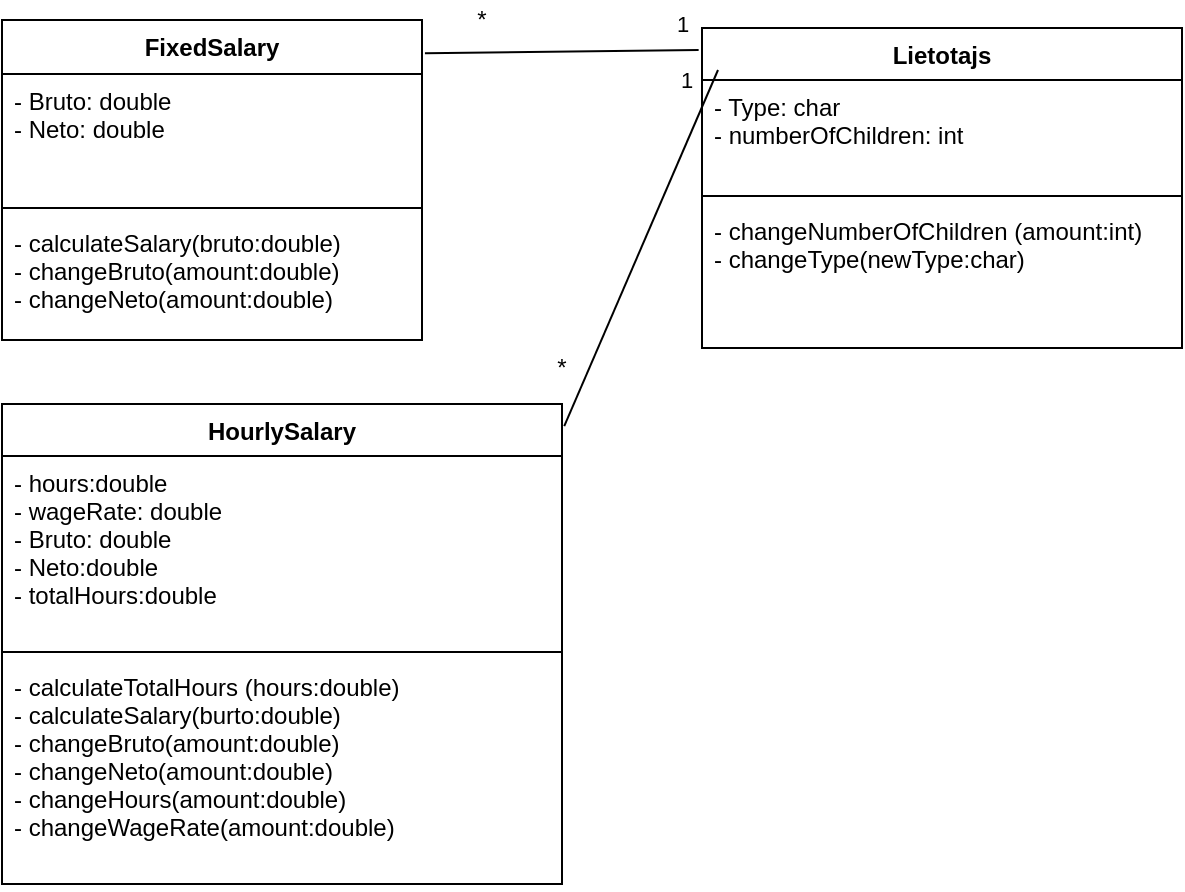<mxfile version="10.5.5" type="github"><diagram id="uEVUQhxYYaAsfeXQP3OB" name="Page-1"><mxGraphModel dx="621" dy="536" grid="1" gridSize="10" guides="1" tooltips="1" connect="1" arrows="1" fold="1" page="1" pageScale="1" pageWidth="827" pageHeight="1169" math="0" shadow="0"><root><mxCell id="0"/><mxCell id="1" parent="0"/><mxCell id="OuQEdhxySsI5sdxnEuAX-6" value="FixedSalary" style="swimlane;fontStyle=1;align=center;verticalAlign=top;childLayout=stackLayout;horizontal=1;startSize=27;horizontalStack=0;resizeParent=1;resizeParentMax=0;resizeLast=0;collapsible=1;marginBottom=0;" parent="1" vertex="1"><mxGeometry x="10" y="48" width="210" height="160" as="geometry"/></mxCell><mxCell id="OuQEdhxySsI5sdxnEuAX-7" value="- Bruto: double&#10;- Neto: double&#10;&#10;" style="text;strokeColor=none;fillColor=none;align=left;verticalAlign=top;spacingLeft=4;spacingRight=4;overflow=hidden;rotatable=0;points=[[0,0.5],[1,0.5]];portConstraint=eastwest;" parent="OuQEdhxySsI5sdxnEuAX-6" vertex="1"><mxGeometry y="27" width="210" height="63" as="geometry"/></mxCell><mxCell id="OuQEdhxySsI5sdxnEuAX-8" value="" style="line;strokeWidth=1;fillColor=none;align=left;verticalAlign=middle;spacingTop=-1;spacingLeft=3;spacingRight=3;rotatable=0;labelPosition=right;points=[];portConstraint=eastwest;" parent="OuQEdhxySsI5sdxnEuAX-6" vertex="1"><mxGeometry y="90" width="210" height="8" as="geometry"/></mxCell><mxCell id="OuQEdhxySsI5sdxnEuAX-9" value="- calculateSalary(bruto:double)&#10;- changeBruto(amount:double)&#10;- changeNeto(amount:double)&#10;&#10;" style="text;strokeColor=none;fillColor=none;align=left;verticalAlign=top;spacingLeft=4;spacingRight=4;overflow=hidden;rotatable=0;points=[[0,0.5],[1,0.5]];portConstraint=eastwest;" parent="OuQEdhxySsI5sdxnEuAX-6" vertex="1"><mxGeometry y="98" width="210" height="62" as="geometry"/></mxCell><mxCell id="HsmfVUlUror4OWr0RUcN-1" value="Lietotajs" style="swimlane;fontStyle=1;align=center;verticalAlign=top;childLayout=stackLayout;horizontal=1;startSize=26;horizontalStack=0;resizeParent=1;resizeParentMax=0;resizeLast=0;collapsible=1;marginBottom=0;" vertex="1" parent="1"><mxGeometry x="360" y="52" width="240" height="160" as="geometry"/></mxCell><mxCell id="HsmfVUlUror4OWr0RUcN-2" value="- Type: char&#10;- numberOfChildren: int&#10;" style="text;strokeColor=none;fillColor=none;align=left;verticalAlign=top;spacingLeft=4;spacingRight=4;overflow=hidden;rotatable=0;points=[[0,0.5],[1,0.5]];portConstraint=eastwest;" vertex="1" parent="HsmfVUlUror4OWr0RUcN-1"><mxGeometry y="26" width="240" height="54" as="geometry"/></mxCell><mxCell id="HsmfVUlUror4OWr0RUcN-3" value="" style="line;strokeWidth=1;fillColor=none;align=left;verticalAlign=middle;spacingTop=-1;spacingLeft=3;spacingRight=3;rotatable=0;labelPosition=right;points=[];portConstraint=eastwest;" vertex="1" parent="HsmfVUlUror4OWr0RUcN-1"><mxGeometry y="80" width="240" height="8" as="geometry"/></mxCell><mxCell id="HsmfVUlUror4OWr0RUcN-4" value="- changeNumberOfChildren (amount:int)&#10;- changeType(newType:char)" style="text;strokeColor=none;fillColor=none;align=left;verticalAlign=top;spacingLeft=4;spacingRight=4;overflow=hidden;rotatable=0;points=[[0,0.5],[1,0.5]];portConstraint=eastwest;" vertex="1" parent="HsmfVUlUror4OWr0RUcN-1"><mxGeometry y="88" width="240" height="72" as="geometry"/></mxCell><mxCell id="HsmfVUlUror4OWr0RUcN-12" value="1" style="endArrow=none;html=1;entryX=1.007;entryY=0.104;entryDx=0;entryDy=0;exitX=-0.007;exitY=0.069;exitDx=0;exitDy=0;exitPerimeter=0;entryPerimeter=0;" edge="1" parent="1" source="HsmfVUlUror4OWr0RUcN-1" target="OuQEdhxySsI5sdxnEuAX-6"><mxGeometry x="-0.886" y="-13" width="50" height="50" relative="1" as="geometry"><mxPoint x="10" y="290" as="sourcePoint"/><mxPoint x="60" y="240" as="targetPoint"/><mxPoint as="offset"/></mxGeometry></mxCell><mxCell id="HsmfVUlUror4OWr0RUcN-13" value="*" style="text;html=1;strokeColor=none;fillColor=none;align=center;verticalAlign=middle;whiteSpace=wrap;rounded=0;" vertex="1" parent="1"><mxGeometry x="230" y="38" width="40" height="20" as="geometry"/></mxCell><mxCell id="HsmfVUlUror4OWr0RUcN-14" value="HourlySalary" style="swimlane;fontStyle=1;align=center;verticalAlign=top;childLayout=stackLayout;horizontal=1;startSize=26;horizontalStack=0;resizeParent=1;resizeParentMax=0;resizeLast=0;collapsible=1;marginBottom=0;" vertex="1" parent="1"><mxGeometry x="10" y="240" width="280" height="240" as="geometry"/></mxCell><mxCell id="HsmfVUlUror4OWr0RUcN-15" value="- hours:double&#10;- wageRate: double&#10;- Bruto: double&#10;- Neto:double&#10;- totalHours:double&#10;" style="text;strokeColor=none;fillColor=none;align=left;verticalAlign=top;spacingLeft=4;spacingRight=4;overflow=hidden;rotatable=0;points=[[0,0.5],[1,0.5]];portConstraint=eastwest;" vertex="1" parent="HsmfVUlUror4OWr0RUcN-14"><mxGeometry y="26" width="280" height="94" as="geometry"/></mxCell><mxCell id="HsmfVUlUror4OWr0RUcN-16" value="" style="line;strokeWidth=1;fillColor=none;align=left;verticalAlign=middle;spacingTop=-1;spacingLeft=3;spacingRight=3;rotatable=0;labelPosition=right;points=[];portConstraint=eastwest;" vertex="1" parent="HsmfVUlUror4OWr0RUcN-14"><mxGeometry y="120" width="280" height="8" as="geometry"/></mxCell><mxCell id="HsmfVUlUror4OWr0RUcN-17" value="- calculateTotalHours (hours:double)&#10;- calculateSalary(burto:double)&#10;- changeBruto(amount:double)&#10;- changeNeto(amount:double)&#10;- changeHours(amount:double)&#10;- changeWageRate(amount:double)&#10;" style="text;strokeColor=none;fillColor=none;align=left;verticalAlign=top;spacingLeft=4;spacingRight=4;overflow=hidden;rotatable=0;points=[[0,0.5],[1,0.5]];portConstraint=eastwest;" vertex="1" parent="HsmfVUlUror4OWr0RUcN-14"><mxGeometry y="128" width="280" height="112" as="geometry"/></mxCell><mxCell id="HsmfVUlUror4OWr0RUcN-18" value="1" style="endArrow=none;html=1;entryX=1.004;entryY=0.046;entryDx=0;entryDy=0;exitX=-0.007;exitY=0.069;exitDx=0;exitDy=0;exitPerimeter=0;entryPerimeter=0;" edge="1" parent="1" target="HsmfVUlUror4OWr0RUcN-14"><mxGeometry x="-0.886" y="-13" width="50" height="50" relative="1" as="geometry"><mxPoint x="368" y="73" as="sourcePoint"/><mxPoint x="231" y="75" as="targetPoint"/><mxPoint as="offset"/></mxGeometry></mxCell><mxCell id="HsmfVUlUror4OWr0RUcN-19" value="*" style="text;html=1;strokeColor=none;fillColor=none;align=center;verticalAlign=middle;whiteSpace=wrap;rounded=0;" vertex="1" parent="1"><mxGeometry x="270" y="212" width="40" height="20" as="geometry"/></mxCell></root></mxGraphModel></diagram></mxfile>